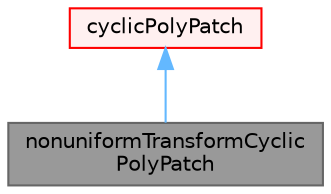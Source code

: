 digraph "nonuniformTransformCyclicPolyPatch"
{
 // LATEX_PDF_SIZE
  bgcolor="transparent";
  edge [fontname=Helvetica,fontsize=10,labelfontname=Helvetica,labelfontsize=10];
  node [fontname=Helvetica,fontsize=10,shape=box,height=0.2,width=0.4];
  Node1 [id="Node000001",label="nonuniformTransformCyclic\lPolyPatch",height=0.2,width=0.4,color="gray40", fillcolor="grey60", style="filled", fontcolor="black",tooltip="Transform boundary used in extruded regions. Allows non-uniform transforms. Wip."];
  Node2 -> Node1 [id="edge1_Node000001_Node000002",dir="back",color="steelblue1",style="solid",tooltip=" "];
  Node2 [id="Node000002",label="cyclicPolyPatch",height=0.2,width=0.4,color="red", fillcolor="#FFF0F0", style="filled",URL="$classFoam_1_1cyclicPolyPatch.html",tooltip="Cyclic plane patch."];
}
